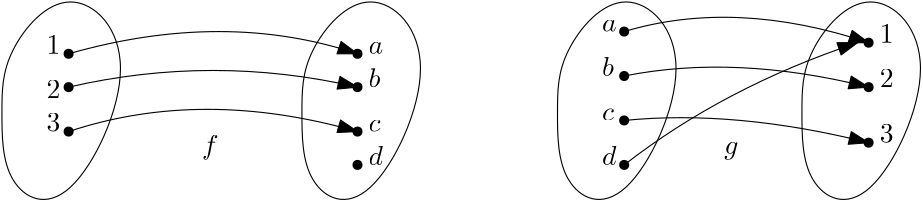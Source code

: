 <?xml version="1.0"?>
<!DOCTYPE ipe SYSTEM "ipe.dtd">
<ipe version="70218" creator="Ipe 7.2.26">
<info created="D:20230301231240" modified="D:20230301235230"/>
<ipestyle name="basic">
<symbol name="arrow/arc(spx)">
<path stroke="sym-stroke" fill="sym-stroke" pen="sym-pen">
0 0 m
-1 0.333 l
-1 -0.333 l
h
</path>
</symbol>
<symbol name="arrow/farc(spx)">
<path stroke="sym-stroke" fill="white" pen="sym-pen">
0 0 m
-1 0.333 l
-1 -0.333 l
h
</path>
</symbol>
<symbol name="arrow/ptarc(spx)">
<path stroke="sym-stroke" fill="sym-stroke" pen="sym-pen">
0 0 m
-1 0.333 l
-0.8 0 l
-1 -0.333 l
h
</path>
</symbol>
<symbol name="arrow/fptarc(spx)">
<path stroke="sym-stroke" fill="white" pen="sym-pen">
0 0 m
-1 0.333 l
-0.8 0 l
-1 -0.333 l
h
</path>
</symbol>
<symbol name="mark/circle(sx)" transformations="translations">
<path fill="sym-stroke">
0.6 0 0 0.6 0 0 e
0.4 0 0 0.4 0 0 e
</path>
</symbol>
<symbol name="mark/disk(sx)" transformations="translations">
<path fill="sym-stroke">
0.6 0 0 0.6 0 0 e
</path>
</symbol>
<symbol name="mark/fdisk(sfx)" transformations="translations">
<group>
<path fill="sym-fill">
0.5 0 0 0.5 0 0 e
</path>
<path fill="sym-stroke" fillrule="eofill">
0.6 0 0 0.6 0 0 e
0.4 0 0 0.4 0 0 e
</path>
</group>
</symbol>
<symbol name="mark/box(sx)" transformations="translations">
<path fill="sym-stroke" fillrule="eofill">
-0.6 -0.6 m
0.6 -0.6 l
0.6 0.6 l
-0.6 0.6 l
h
-0.4 -0.4 m
0.4 -0.4 l
0.4 0.4 l
-0.4 0.4 l
h
</path>
</symbol>
<symbol name="mark/square(sx)" transformations="translations">
<path fill="sym-stroke">
-0.6 -0.6 m
0.6 -0.6 l
0.6 0.6 l
-0.6 0.6 l
h
</path>
</symbol>
<symbol name="mark/fsquare(sfx)" transformations="translations">
<group>
<path fill="sym-fill">
-0.5 -0.5 m
0.5 -0.5 l
0.5 0.5 l
-0.5 0.5 l
h
</path>
<path fill="sym-stroke" fillrule="eofill">
-0.6 -0.6 m
0.6 -0.6 l
0.6 0.6 l
-0.6 0.6 l
h
-0.4 -0.4 m
0.4 -0.4 l
0.4 0.4 l
-0.4 0.4 l
h
</path>
</group>
</symbol>
<symbol name="mark/cross(sx)" transformations="translations">
<group>
<path fill="sym-stroke">
-0.43 -0.57 m
0.57 0.43 l
0.43 0.57 l
-0.57 -0.43 l
h
</path>
<path fill="sym-stroke">
-0.43 0.57 m
0.57 -0.43 l
0.43 -0.57 l
-0.57 0.43 l
h
</path>
</group>
</symbol>
<symbol name="arrow/fnormal(spx)">
<path stroke="sym-stroke" fill="white" pen="sym-pen">
0 0 m
-1 0.333 l
-1 -0.333 l
h
</path>
</symbol>
<symbol name="arrow/pointed(spx)">
<path stroke="sym-stroke" fill="sym-stroke" pen="sym-pen">
0 0 m
-1 0.333 l
-0.8 0 l
-1 -0.333 l
h
</path>
</symbol>
<symbol name="arrow/fpointed(spx)">
<path stroke="sym-stroke" fill="white" pen="sym-pen">
0 0 m
-1 0.333 l
-0.8 0 l
-1 -0.333 l
h
</path>
</symbol>
<symbol name="arrow/linear(spx)">
<path stroke="sym-stroke" pen="sym-pen">
-1 0.333 m
0 0 l
-1 -0.333 l
</path>
</symbol>
<symbol name="arrow/fdouble(spx)">
<path stroke="sym-stroke" fill="white" pen="sym-pen">
0 0 m
-1 0.333 l
-1 -0.333 l
h
-1 0 m
-2 0.333 l
-2 -0.333 l
h
</path>
</symbol>
<symbol name="arrow/double(spx)">
<path stroke="sym-stroke" fill="sym-stroke" pen="sym-pen">
0 0 m
-1 0.333 l
-1 -0.333 l
h
-1 0 m
-2 0.333 l
-2 -0.333 l
h
</path>
</symbol>
<symbol name="arrow/mid-normal(spx)">
<path stroke="sym-stroke" fill="sym-stroke" pen="sym-pen">
0.5 0 m
-0.5 0.333 l
-0.5 -0.333 l
h
</path>
</symbol>
<symbol name="arrow/mid-fnormal(spx)">
<path stroke="sym-stroke" fill="white" pen="sym-pen">
0.5 0 m
-0.5 0.333 l
-0.5 -0.333 l
h
</path>
</symbol>
<symbol name="arrow/mid-pointed(spx)">
<path stroke="sym-stroke" fill="sym-stroke" pen="sym-pen">
0.5 0 m
-0.5 0.333 l
-0.3 0 l
-0.5 -0.333 l
h
</path>
</symbol>
<symbol name="arrow/mid-fpointed(spx)">
<path stroke="sym-stroke" fill="white" pen="sym-pen">
0.5 0 m
-0.5 0.333 l
-0.3 0 l
-0.5 -0.333 l
h
</path>
</symbol>
<symbol name="arrow/mid-double(spx)">
<path stroke="sym-stroke" fill="sym-stroke" pen="sym-pen">
1 0 m
0 0.333 l
0 -0.333 l
h
0 0 m
-1 0.333 l
-1 -0.333 l
h
</path>
</symbol>
<symbol name="arrow/mid-fdouble(spx)">
<path stroke="sym-stroke" fill="white" pen="sym-pen">
1 0 m
0 0.333 l
0 -0.333 l
h
0 0 m
-1 0.333 l
-1 -0.333 l
h
</path>
</symbol>
<anglesize name="22.5 deg" value="22.5"/>
<anglesize name="30 deg" value="30"/>
<anglesize name="45 deg" value="45"/>
<anglesize name="60 deg" value="60"/>
<anglesize name="90 deg" value="90"/>
<arrowsize name="large" value="10"/>
<arrowsize name="small" value="5"/>
<arrowsize name="tiny" value="3"/>
<color name="blue" value="0 0 1"/>
<color name="brown" value="0.647 0.165 0.165"/>
<color name="darkblue" value="0 0 0.545"/>
<color name="darkcyan" value="0 0.545 0.545"/>
<color name="darkgray" value="0.663"/>
<color name="darkgreen" value="0 0.392 0"/>
<color name="darkmagenta" value="0.545 0 0.545"/>
<color name="darkorange" value="1 0.549 0"/>
<color name="darkred" value="0.545 0 0"/>
<color name="gold" value="1 0.843 0"/>
<color name="gray" value="0.745"/>
<color name="green" value="0 1 0"/>
<color name="lightblue" value="0.678 0.847 0.902"/>
<color name="lightcyan" value="0.878 1 1"/>
<color name="lightgray" value="0.827"/>
<color name="lightgreen" value="0.565 0.933 0.565"/>
<color name="lightyellow" value="1 1 0.878"/>
<color name="navy" value="0 0 0.502"/>
<color name="orange" value="1 0.647 0"/>
<color name="pink" value="1 0.753 0.796"/>
<color name="purple" value="0.627 0.125 0.941"/>
<color name="red" value="1 0 0"/>
<color name="seagreen" value="0.18 0.545 0.341"/>
<color name="turquoise" value="0.251 0.878 0.816"/>
<color name="violet" value="0.933 0.51 0.933"/>
<color name="yellow" value="1 1 0"/>
<dashstyle name="dash dot dotted" value="[4 2 1 2 1 2] 0"/>
<dashstyle name="dash dotted" value="[4 2 1 2] 0"/>
<dashstyle name="dashed" value="[4] 0"/>
<dashstyle name="dotted" value="[1 3] 0"/>
<gridsize name="10 pts (~3.5 mm)" value="10"/>
<gridsize name="14 pts (~5 mm)" value="14"/>
<gridsize name="16 pts (~6 mm)" value="16"/>
<gridsize name="20 pts (~7 mm)" value="20"/>
<gridsize name="28 pts (~10 mm)" value="28"/>
<gridsize name="32 pts (~12 mm)" value="32"/>
<gridsize name="4 pts" value="4"/>
<gridsize name="56 pts (~20 mm)" value="56"/>
<gridsize name="8 pts (~3 mm)" value="8"/>
<opacity name="10%" value="0.1"/>
<opacity name="30%" value="0.3"/>
<opacity name="50%" value="0.5"/>
<opacity name="75%" value="0.75"/>
<pen name="fat" value="1.2"/>
<pen name="heavier" value="0.8"/>
<pen name="ultrafat" value="2"/>
<symbolsize name="large" value="5"/>
<symbolsize name="small" value="2"/>
<symbolsize name="tiny" value="1.1"/>
<textsize name="Huge" value="\Huge"/>
<textsize name="LARGE" value="\LARGE"/>
<textsize name="Large" value="\Large"/>
<textsize name="footnote" value="\footnotesize"/>
<textsize name="huge" value="\huge"/>
<textsize name="large" value="\large"/>
<textsize name="script" value="\scriptsize"/>
<textsize name="small" value="\small"/>
<textsize name="tiny" value="\tiny"/>
<textstyle name="center" begin="\begin{center}" end="\end{center}"/>
<textstyle name="item" begin="\begin{itemize}\item{}" end="\end{itemize}"/>
<textstyle name="itemize" begin="\begin{itemize}" end="\end{itemize}"/>
<tiling name="falling" angle="-60" step="4" width="1"/>
<tiling name="rising" angle="30" step="4" width="1"/>
</ipestyle>
<page>
<layer name="alpha"/>
<view layers="alpha" active="alpha"/>
<path layer="alpha" stroke="black">
48 784
72 812
100 784
72 724
48 736
48 764 u
</path>
<path matrix="1 0 0 1 108 0" stroke="black">
48 784
72 812
100 784
72 724
48 736
48 764 u
</path>
<path matrix="1 0 0 1 200 0" stroke="black">
48 784
72 812
100 784
72 724
48 736
48 764 u
</path>
<path matrix="1 0 0 1 288 0" stroke="black">
48 784
72 812
100 784
72 724
48 736
48 764 u
</path>
<use name="mark/disk(sx)" pos="72 784" size="normal" stroke="black"/>
<use name="mark/disk(sx)" pos="72 772" size="normal" stroke="black"/>
<use name="mark/disk(sx)" pos="72 756" size="normal" stroke="black"/>
<use name="mark/disk(sx)" pos="176 784" size="normal" stroke="black"/>
<use name="mark/disk(sx)" pos="176 772" size="normal" stroke="black"/>
<use name="mark/disk(sx)" pos="176 756" size="normal" stroke="black"/>
<use name="mark/disk(sx)" pos="176 744" size="normal" stroke="black"/>
<use name="mark/disk(sx)" pos="272 792" size="normal" stroke="black"/>
<use name="mark/disk(sx)" pos="272 776" size="normal" stroke="black"/>
<use name="mark/disk(sx)" pos="272 760" size="normal" stroke="black"/>
<use name="mark/disk(sx)" pos="272 744" size="normal" stroke="black"/>
<use name="mark/disk(sx)" pos="360 788" size="normal" stroke="black"/>
<use name="mark/disk(sx)" pos="360 772" size="normal" stroke="black"/>
<use name="mark/disk(sx)" pos="360 752" size="normal" stroke="black"/>
<text transformations="translations" pos="364 788" stroke="black" type="label" width="4.981" height="6.42" depth="0" valign="baseline" style="math">1</text>
<text transformations="translations" pos="364 772" stroke="black" type="label" width="4.981" height="6.42" depth="0" valign="baseline" style="math">2</text>
<text transformations="translations" pos="364 752" stroke="black" type="label" width="4.981" height="6.42" depth="0" valign="baseline" style="math">3</text>
<text transformations="translations" pos="264 792" stroke="black" type="label" width="5.266" height="4.289" depth="0" valign="baseline" style="math">a</text>
<text transformations="translations" pos="264 776" stroke="black" type="label" width="4.276" height="6.918" depth="0" valign="baseline" style="math">b</text>
<text transformations="translations" pos="264 760" stroke="black" type="label" width="4.311" height="4.289" depth="0" valign="baseline" style="math">c</text>
<text transformations="translations" pos="264 744" stroke="black" type="label" width="5.185" height="6.918" depth="0" valign="baseline" style="math">d</text>
<text transformations="translations" pos="180 784" stroke="black" type="label" width="5.266" height="4.289" depth="0" valign="baseline" style="math">a</text>
<text transformations="translations" pos="180 772" stroke="black" type="label" width="4.276" height="6.918" depth="0" valign="baseline" style="math">b</text>
<text transformations="translations" pos="180 756" stroke="black" type="label" width="4.311" height="4.289" depth="0" valign="baseline" style="math">c</text>
<text transformations="translations" pos="180 744" stroke="black" type="label" width="5.185" height="6.918" depth="0" valign="baseline" style="math">d</text>
<text transformations="translations" pos="64 784" stroke="black" type="label" width="4.981" height="6.42" depth="0" valign="baseline" style="math">1</text>
<text transformations="translations" pos="64 768" stroke="black" type="label" width="4.981" height="6.42" depth="0" valign="baseline" style="math">2</text>
<text transformations="translations" pos="64 756" stroke="black" type="label" width="4.981" height="6.42" depth="0" valign="baseline" style="math">3</text>
<path stroke="black" arrow="normal/normal">
272 792 m
312 804
360 788 c
</path>
<path stroke="black" arrow="normal/normal">
272 776 m
312 784
360 772 c
</path>
<path stroke="black" arrow="normal/normal">
272 760 m
312 764
360 752 c
</path>
<path stroke="black" arrow="normal/normal">
272 744 m
308 772
356 788 c
</path>
<path stroke="black" arrow="normal/normal">
72 756 m
120 772
176 756 c
</path>
<path stroke="black" arrow="normal/normal">
72 772 m
124 784
176 772 c
</path>
<path stroke="black" arrow="normal/normal">
72 784 m
128 800
176 784 c
</path>
<text transformations="translations" pos="120 748" stroke="black" type="label" width="5.95" height="6.926" depth="1.93" valign="baseline" style="math">f</text>
<text transformations="translations" pos="308 748" stroke="black" type="label" width="5.109" height="4.297" depth="1.93" valign="baseline" style="math">g</text>
</page>
</ipe>

